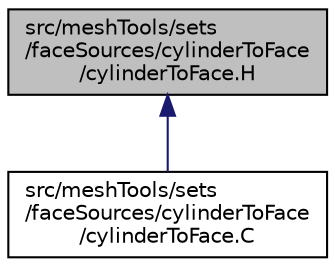 digraph "src/meshTools/sets/faceSources/cylinderToFace/cylinderToFace.H"
{
  bgcolor="transparent";
  edge [fontname="Helvetica",fontsize="10",labelfontname="Helvetica",labelfontsize="10"];
  node [fontname="Helvetica",fontsize="10",shape=record];
  Node1 [label="src/meshTools/sets\l/faceSources/cylinderToFace\l/cylinderToFace.H",height=0.2,width=0.4,color="black", fillcolor="grey75", style="filled" fontcolor="black"];
  Node1 -> Node2 [dir="back",color="midnightblue",fontsize="10",style="solid",fontname="Helvetica"];
  Node2 [label="src/meshTools/sets\l/faceSources/cylinderToFace\l/cylinderToFace.C",height=0.2,width=0.4,color="black",URL="$cylinderToFace_8C.html"];
}
